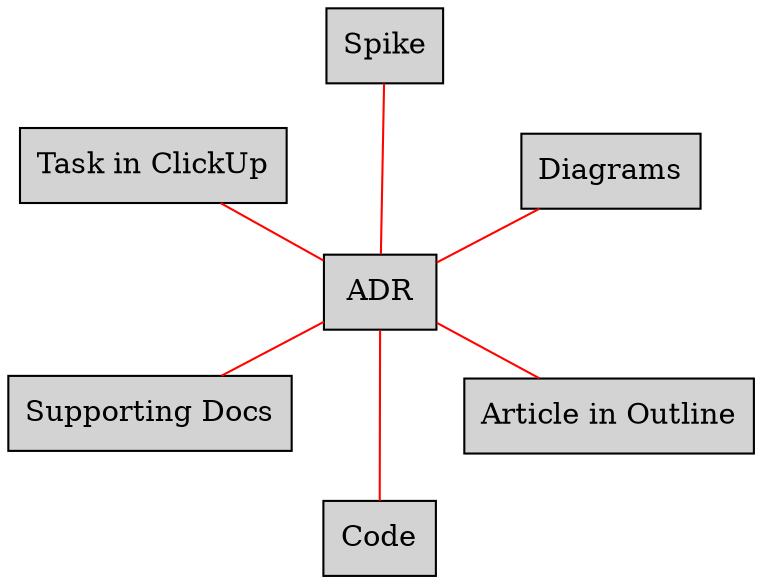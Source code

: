 graph G {
  layout=neato
  bgcolor="transparent"
  size="6,4"; ratio = fill;
  node [style=filled,shape=rect];
  ADR -- "Article in Outline" [color="0.002 0.999 0.999"];
  ADR -- Code [color="0.002 0.999 0.999"];
  ADR -- "Task in ClickUp" [color="0.002 0.999 0.999"];
  ADR -- Diagrams [color="0.002 0.999 0.999"];
  ADR -- Spike [color="0.002 0.999 0.999"];
  ADR -- "Supporting Docs" [color="0.002 0.999 0.999"];
}
